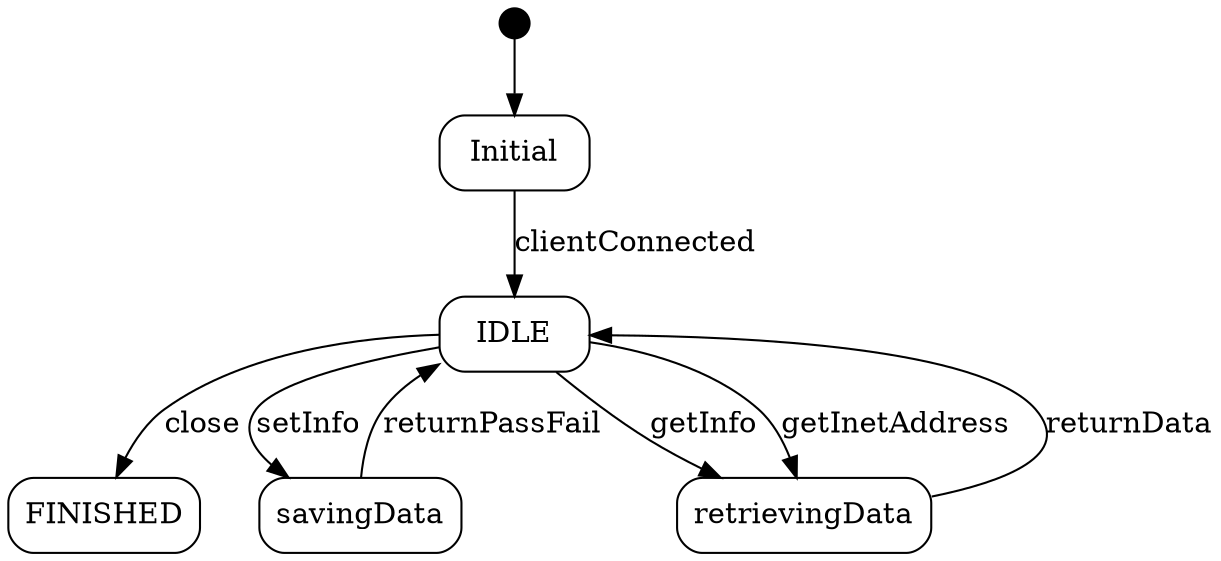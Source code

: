 // Code generated by Umple 1.22.0.5146

digraph "E169_State_Machine" {
  compound = true;
  size="80,10"

  // Class: Model

    // Top and Bottom Level StateMachine: sm
    
    // Start states are shown as a black circle
    node [shape = point, fillcolor="black", width=0.2 ];
    start_Model_sm [ tooltip = "Class Model, SM sm, State start" ];
    
        
    // Format for normal states
    node [shape = rectangle, width=1,style=rounded];
    
      // State: Initial

      Model_sm_Initial [label = Initial, tooltip = "Class Model, SM sm, State Initial"];
      // End State: Initial

      // State: IDLE

      Model_sm_IDLE [label = IDLE, tooltip = "Class Model, SM sm, State IDLE"];
      // End State: IDLE

      // State: FINISHED

      Model_sm_FINISHED [label = FINISHED, tooltip = "Class Model, SM sm, State FINISHED"];
      // End State: FINISHED

      // State: savingData

      Model_sm_savingData [label = savingData, tooltip = "Class Model, SM sm, State savingData"];
      // End State: savingData

      // State: retrievingData

      Model_sm_retrievingData [label = retrievingData, tooltip = "Class Model, SM sm, State retrievingData"];
      // End State: retrievingData
    // End Top and Bottom Level StateMachine: sm

  // All transitions
    start_Model_sm -> Model_sm_Initial [  tooltip = "start to Initial" ] ;
    Model_sm_Initial -> Model_sm_IDLE [  label = "clientConnected", tooltip = "From Initial to IDLE on clientConnected" ] ;
  
  Model_sm_savingData -> Model_sm_IDLE [  label = "returnPassFail", tooltip = "From savingData to IDLE on returnPassFail" ] ;
  
  Model_sm_retrievingData -> Model_sm_IDLE [  label = "returnData", tooltip = "From retrievingData to IDLE on returnData" ] ;
  
  Model_sm_IDLE -> Model_sm_FINISHED [  label = "close", tooltip = "From IDLE to FINISHED on close" ] ;
  
  Model_sm_IDLE -> Model_sm_savingData [  label = "setInfo", tooltip = "From IDLE to savingData on setInfo" ] ;
  
  Model_sm_IDLE -> Model_sm_retrievingData [  label = "getInfo", tooltip = "From IDLE to retrievingData on getInfo" ] ;
  
  Model_sm_IDLE -> Model_sm_retrievingData [  label = "getInetAddress", tooltip = "From IDLE to retrievingData on getInetAddress" ] ;
  

}

